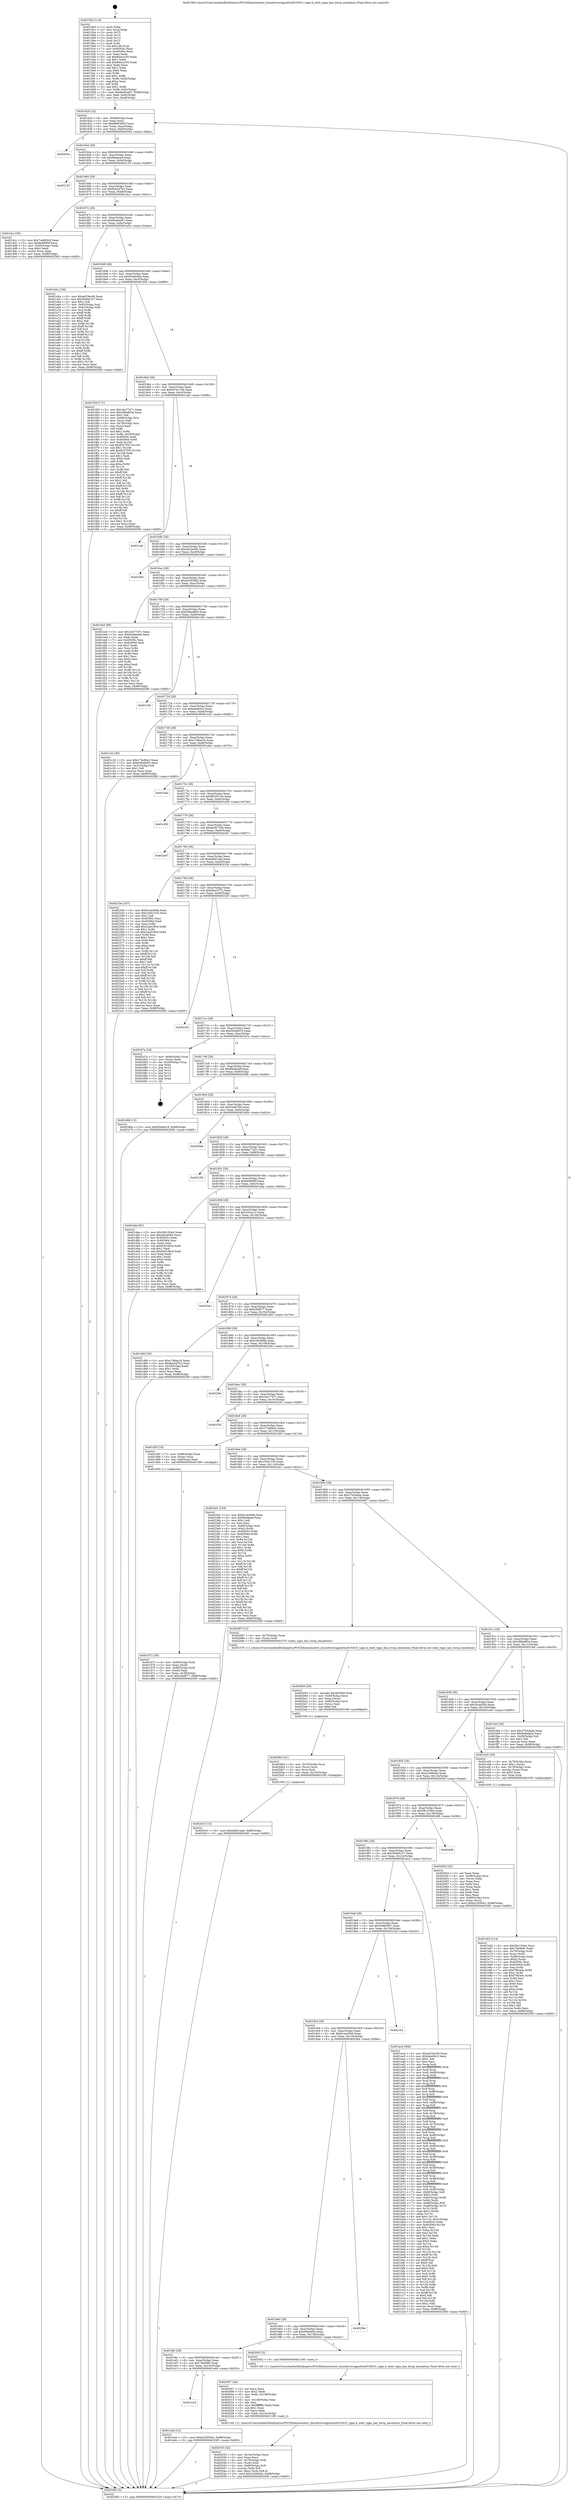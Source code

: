 digraph "0x4015b0" {
  label = "0x4015b0 (/mnt/c/Users/mathe/Desktop/tcc/POCII/binaries/extr_linuxdriversgpudrmi915i915_vgpu.h_intel_vgpu_has_hwsp_emulation_Final-ollvm.out::main(0))"
  labelloc = "t"
  node[shape=record]

  Entry [label="",width=0.3,height=0.3,shape=circle,fillcolor=black,style=filled]
  "0x401624" [label="{
     0x401624 [32]\l
     | [instrs]\l
     &nbsp;&nbsp;0x401624 \<+6\>: mov -0x98(%rbp),%eax\l
     &nbsp;&nbsp;0x40162a \<+2\>: mov %eax,%ecx\l
     &nbsp;&nbsp;0x40162c \<+6\>: sub $0x88604945,%ecx\l
     &nbsp;&nbsp;0x401632 \<+6\>: mov %eax,-0xac(%rbp)\l
     &nbsp;&nbsp;0x401638 \<+6\>: mov %ecx,-0xb0(%rbp)\l
     &nbsp;&nbsp;0x40163e \<+6\>: je 000000000040255a \<main+0xfaa\>\l
  }"]
  "0x40255a" [label="{
     0x40255a\l
  }", style=dashed]
  "0x401644" [label="{
     0x401644 [28]\l
     | [instrs]\l
     &nbsp;&nbsp;0x401644 \<+5\>: jmp 0000000000401649 \<main+0x99\>\l
     &nbsp;&nbsp;0x401649 \<+6\>: mov -0xac(%rbp),%eax\l
     &nbsp;&nbsp;0x40164f \<+5\>: sub $0x8a6eeaef,%eax\l
     &nbsp;&nbsp;0x401654 \<+6\>: mov %eax,-0xb4(%rbp)\l
     &nbsp;&nbsp;0x40165a \<+6\>: je 0000000000402135 \<main+0xb85\>\l
  }"]
  Exit [label="",width=0.3,height=0.3,shape=circle,fillcolor=black,style=filled,peripheries=2]
  "0x402135" [label="{
     0x402135\l
  }", style=dashed]
  "0x401660" [label="{
     0x401660 [28]\l
     | [instrs]\l
     &nbsp;&nbsp;0x401660 \<+5\>: jmp 0000000000401665 \<main+0xb5\>\l
     &nbsp;&nbsp;0x401665 \<+6\>: mov -0xac(%rbp),%eax\l
     &nbsp;&nbsp;0x40166b \<+5\>: sub $0x8cb2d7b2,%eax\l
     &nbsp;&nbsp;0x401670 \<+6\>: mov %eax,-0xb8(%rbp)\l
     &nbsp;&nbsp;0x401676 \<+6\>: je 0000000000401dcc \<main+0x81c\>\l
  }"]
  "0x4020c5" [label="{
     0x4020c5 [15]\l
     | [instrs]\l
     &nbsp;&nbsp;0x4020c5 \<+10\>: movl $0xe8d01aed,-0x98(%rbp)\l
     &nbsp;&nbsp;0x4020cf \<+5\>: jmp 0000000000402585 \<main+0xfd5\>\l
  }"]
  "0x401dcc" [label="{
     0x401dcc [30]\l
     | [instrs]\l
     &nbsp;&nbsp;0x401dcc \<+5\>: mov $0x7ce683c9,%eax\l
     &nbsp;&nbsp;0x401dd1 \<+5\>: mov $0xfe4f995f,%ecx\l
     &nbsp;&nbsp;0x401dd6 \<+3\>: mov -0x30(%rbp),%edx\l
     &nbsp;&nbsp;0x401dd9 \<+3\>: cmp $0x0,%edx\l
     &nbsp;&nbsp;0x401ddc \<+3\>: cmove %ecx,%eax\l
     &nbsp;&nbsp;0x401ddf \<+6\>: mov %eax,-0x98(%rbp)\l
     &nbsp;&nbsp;0x401de5 \<+5\>: jmp 0000000000402585 \<main+0xfd5\>\l
  }"]
  "0x40167c" [label="{
     0x40167c [28]\l
     | [instrs]\l
     &nbsp;&nbsp;0x40167c \<+5\>: jmp 0000000000401681 \<main+0xd1\>\l
     &nbsp;&nbsp;0x401681 \<+6\>: mov -0xac(%rbp),%eax\l
     &nbsp;&nbsp;0x401687 \<+5\>: sub $0x8ee0ea97,%eax\l
     &nbsp;&nbsp;0x40168c \<+6\>: mov %eax,-0xbc(%rbp)\l
     &nbsp;&nbsp;0x401692 \<+6\>: je 0000000000401a5a \<main+0x4aa\>\l
  }"]
  "0x4020b0" [label="{
     0x4020b0 [21]\l
     | [instrs]\l
     &nbsp;&nbsp;0x4020b0 \<+4\>: mov -0x70(%rbp),%rcx\l
     &nbsp;&nbsp;0x4020b4 \<+3\>: mov (%rcx),%rcx\l
     &nbsp;&nbsp;0x4020b7 \<+3\>: mov %rcx,%rdi\l
     &nbsp;&nbsp;0x4020ba \<+6\>: mov %eax,-0x150(%rbp)\l
     &nbsp;&nbsp;0x4020c0 \<+5\>: call 0000000000401030 \<free@plt\>\l
     | [calls]\l
     &nbsp;&nbsp;0x401030 \{1\} (unknown)\l
  }"]
  "0x401a5a" [label="{
     0x401a5a [106]\l
     | [instrs]\l
     &nbsp;&nbsp;0x401a5a \<+5\>: mov $0xa623ec00,%eax\l
     &nbsp;&nbsp;0x401a5f \<+5\>: mov $0x3b0d4107,%ecx\l
     &nbsp;&nbsp;0x401a64 \<+2\>: mov $0x1,%dl\l
     &nbsp;&nbsp;0x401a66 \<+7\>: mov -0x92(%rbp),%sil\l
     &nbsp;&nbsp;0x401a6d \<+7\>: mov -0x91(%rbp),%dil\l
     &nbsp;&nbsp;0x401a74 \<+3\>: mov %sil,%r8b\l
     &nbsp;&nbsp;0x401a77 \<+4\>: xor $0xff,%r8b\l
     &nbsp;&nbsp;0x401a7b \<+3\>: mov %dil,%r9b\l
     &nbsp;&nbsp;0x401a7e \<+4\>: xor $0xff,%r9b\l
     &nbsp;&nbsp;0x401a82 \<+3\>: xor $0x1,%dl\l
     &nbsp;&nbsp;0x401a85 \<+3\>: mov %r8b,%r10b\l
     &nbsp;&nbsp;0x401a88 \<+4\>: and $0xff,%r10b\l
     &nbsp;&nbsp;0x401a8c \<+3\>: and %dl,%sil\l
     &nbsp;&nbsp;0x401a8f \<+3\>: mov %r9b,%r11b\l
     &nbsp;&nbsp;0x401a92 \<+4\>: and $0xff,%r11b\l
     &nbsp;&nbsp;0x401a96 \<+3\>: and %dl,%dil\l
     &nbsp;&nbsp;0x401a99 \<+3\>: or %sil,%r10b\l
     &nbsp;&nbsp;0x401a9c \<+3\>: or %dil,%r11b\l
     &nbsp;&nbsp;0x401a9f \<+3\>: xor %r11b,%r10b\l
     &nbsp;&nbsp;0x401aa2 \<+3\>: or %r9b,%r8b\l
     &nbsp;&nbsp;0x401aa5 \<+4\>: xor $0xff,%r8b\l
     &nbsp;&nbsp;0x401aa9 \<+3\>: or $0x1,%dl\l
     &nbsp;&nbsp;0x401aac \<+3\>: and %dl,%r8b\l
     &nbsp;&nbsp;0x401aaf \<+3\>: or %r8b,%r10b\l
     &nbsp;&nbsp;0x401ab2 \<+4\>: test $0x1,%r10b\l
     &nbsp;&nbsp;0x401ab6 \<+3\>: cmovne %ecx,%eax\l
     &nbsp;&nbsp;0x401ab9 \<+6\>: mov %eax,-0x98(%rbp)\l
     &nbsp;&nbsp;0x401abf \<+5\>: jmp 0000000000402585 \<main+0xfd5\>\l
  }"]
  "0x401698" [label="{
     0x401698 [28]\l
     | [instrs]\l
     &nbsp;&nbsp;0x401698 \<+5\>: jmp 000000000040169d \<main+0xed\>\l
     &nbsp;&nbsp;0x40169d \<+6\>: mov -0xac(%rbp),%eax\l
     &nbsp;&nbsp;0x4016a3 \<+5\>: sub $0x95a9e0da,%eax\l
     &nbsp;&nbsp;0x4016a8 \<+6\>: mov %eax,-0xc0(%rbp)\l
     &nbsp;&nbsp;0x4016ae \<+6\>: je 0000000000401f39 \<main+0x989\>\l
  }"]
  "0x402585" [label="{
     0x402585 [5]\l
     | [instrs]\l
     &nbsp;&nbsp;0x402585 \<+5\>: jmp 0000000000401624 \<main+0x74\>\l
  }"]
  "0x4015b0" [label="{
     0x4015b0 [116]\l
     | [instrs]\l
     &nbsp;&nbsp;0x4015b0 \<+1\>: push %rbp\l
     &nbsp;&nbsp;0x4015b1 \<+3\>: mov %rsp,%rbp\l
     &nbsp;&nbsp;0x4015b4 \<+2\>: push %r15\l
     &nbsp;&nbsp;0x4015b6 \<+2\>: push %r14\l
     &nbsp;&nbsp;0x4015b8 \<+2\>: push %r13\l
     &nbsp;&nbsp;0x4015ba \<+2\>: push %r12\l
     &nbsp;&nbsp;0x4015bc \<+1\>: push %rbx\l
     &nbsp;&nbsp;0x4015bd \<+7\>: sub $0x148,%rsp\l
     &nbsp;&nbsp;0x4015c4 \<+7\>: mov 0x40505c,%eax\l
     &nbsp;&nbsp;0x4015cb \<+7\>: mov 0x405064,%ecx\l
     &nbsp;&nbsp;0x4015d2 \<+2\>: mov %eax,%edx\l
     &nbsp;&nbsp;0x4015d4 \<+6\>: sub $0x844ccc93,%edx\l
     &nbsp;&nbsp;0x4015da \<+3\>: sub $0x1,%edx\l
     &nbsp;&nbsp;0x4015dd \<+6\>: add $0x844ccc93,%edx\l
     &nbsp;&nbsp;0x4015e3 \<+3\>: imul %edx,%eax\l
     &nbsp;&nbsp;0x4015e6 \<+3\>: and $0x1,%eax\l
     &nbsp;&nbsp;0x4015e9 \<+3\>: cmp $0x0,%eax\l
     &nbsp;&nbsp;0x4015ec \<+4\>: sete %r8b\l
     &nbsp;&nbsp;0x4015f0 \<+4\>: and $0x1,%r8b\l
     &nbsp;&nbsp;0x4015f4 \<+7\>: mov %r8b,-0x92(%rbp)\l
     &nbsp;&nbsp;0x4015fb \<+3\>: cmp $0xa,%ecx\l
     &nbsp;&nbsp;0x4015fe \<+4\>: setl %r8b\l
     &nbsp;&nbsp;0x401602 \<+4\>: and $0x1,%r8b\l
     &nbsp;&nbsp;0x401606 \<+7\>: mov %r8b,-0x91(%rbp)\l
     &nbsp;&nbsp;0x40160d \<+10\>: movl $0x8ee0ea97,-0x98(%rbp)\l
     &nbsp;&nbsp;0x401617 \<+6\>: mov %edi,-0x9c(%rbp)\l
     &nbsp;&nbsp;0x40161d \<+7\>: mov %rsi,-0xa8(%rbp)\l
  }"]
  "0x402093" [label="{
     0x402093 [29]\l
     | [instrs]\l
     &nbsp;&nbsp;0x402093 \<+10\>: movabs $0x4030d6,%rdi\l
     &nbsp;&nbsp;0x40209d \<+4\>: mov -0x60(%rbp),%rcx\l
     &nbsp;&nbsp;0x4020a1 \<+2\>: mov %eax,(%rcx)\l
     &nbsp;&nbsp;0x4020a3 \<+4\>: mov -0x60(%rbp),%rcx\l
     &nbsp;&nbsp;0x4020a7 \<+2\>: mov (%rcx),%esi\l
     &nbsp;&nbsp;0x4020a9 \<+2\>: mov $0x0,%al\l
     &nbsp;&nbsp;0x4020ab \<+5\>: call 0000000000401040 \<printf@plt\>\l
     | [calls]\l
     &nbsp;&nbsp;0x401040 \{1\} (unknown)\l
  }"]
  "0x401f39" [label="{
     0x401f39 [171]\l
     | [instrs]\l
     &nbsp;&nbsp;0x401f39 \<+5\>: mov $0x16e77471,%eax\l
     &nbsp;&nbsp;0x401f3e \<+5\>: mov $0x288a883a,%ecx\l
     &nbsp;&nbsp;0x401f43 \<+2\>: mov $0x1,%dl\l
     &nbsp;&nbsp;0x401f45 \<+4\>: mov -0x68(%rbp),%rsi\l
     &nbsp;&nbsp;0x401f49 \<+2\>: mov (%rsi),%edi\l
     &nbsp;&nbsp;0x401f4b \<+4\>: mov -0x78(%rbp),%rsi\l
     &nbsp;&nbsp;0x401f4f \<+2\>: cmp (%rsi),%edi\l
     &nbsp;&nbsp;0x401f51 \<+4\>: setl %r8b\l
     &nbsp;&nbsp;0x401f55 \<+4\>: and $0x1,%r8b\l
     &nbsp;&nbsp;0x401f59 \<+4\>: mov %r8b,-0x29(%rbp)\l
     &nbsp;&nbsp;0x401f5d \<+7\>: mov 0x40505c,%edi\l
     &nbsp;&nbsp;0x401f64 \<+8\>: mov 0x405064,%r9d\l
     &nbsp;&nbsp;0x401f6c \<+3\>: mov %edi,%r10d\l
     &nbsp;&nbsp;0x401f6f \<+7\>: sub $0x9327f35,%r10d\l
     &nbsp;&nbsp;0x401f76 \<+4\>: sub $0x1,%r10d\l
     &nbsp;&nbsp;0x401f7a \<+7\>: add $0x9327f35,%r10d\l
     &nbsp;&nbsp;0x401f81 \<+4\>: imul %r10d,%edi\l
     &nbsp;&nbsp;0x401f85 \<+3\>: and $0x1,%edi\l
     &nbsp;&nbsp;0x401f88 \<+3\>: cmp $0x0,%edi\l
     &nbsp;&nbsp;0x401f8b \<+4\>: sete %r8b\l
     &nbsp;&nbsp;0x401f8f \<+4\>: cmp $0xa,%r9d\l
     &nbsp;&nbsp;0x401f93 \<+4\>: setl %r11b\l
     &nbsp;&nbsp;0x401f97 \<+3\>: mov %r8b,%bl\l
     &nbsp;&nbsp;0x401f9a \<+3\>: xor $0xff,%bl\l
     &nbsp;&nbsp;0x401f9d \<+3\>: mov %r11b,%r14b\l
     &nbsp;&nbsp;0x401fa0 \<+4\>: xor $0xff,%r14b\l
     &nbsp;&nbsp;0x401fa4 \<+3\>: xor $0x1,%dl\l
     &nbsp;&nbsp;0x401fa7 \<+3\>: mov %bl,%r15b\l
     &nbsp;&nbsp;0x401faa \<+4\>: and $0xff,%r15b\l
     &nbsp;&nbsp;0x401fae \<+3\>: and %dl,%r8b\l
     &nbsp;&nbsp;0x401fb1 \<+3\>: mov %r14b,%r12b\l
     &nbsp;&nbsp;0x401fb4 \<+4\>: and $0xff,%r12b\l
     &nbsp;&nbsp;0x401fb8 \<+3\>: and %dl,%r11b\l
     &nbsp;&nbsp;0x401fbb \<+3\>: or %r8b,%r15b\l
     &nbsp;&nbsp;0x401fbe \<+3\>: or %r11b,%r12b\l
     &nbsp;&nbsp;0x401fc1 \<+3\>: xor %r12b,%r15b\l
     &nbsp;&nbsp;0x401fc4 \<+3\>: or %r14b,%bl\l
     &nbsp;&nbsp;0x401fc7 \<+3\>: xor $0xff,%bl\l
     &nbsp;&nbsp;0x401fca \<+3\>: or $0x1,%dl\l
     &nbsp;&nbsp;0x401fcd \<+2\>: and %dl,%bl\l
     &nbsp;&nbsp;0x401fcf \<+3\>: or %bl,%r15b\l
     &nbsp;&nbsp;0x401fd2 \<+4\>: test $0x1,%r15b\l
     &nbsp;&nbsp;0x401fd6 \<+3\>: cmovne %ecx,%eax\l
     &nbsp;&nbsp;0x401fd9 \<+6\>: mov %eax,-0x98(%rbp)\l
     &nbsp;&nbsp;0x401fdf \<+5\>: jmp 0000000000402585 \<main+0xfd5\>\l
  }"]
  "0x4016b4" [label="{
     0x4016b4 [28]\l
     | [instrs]\l
     &nbsp;&nbsp;0x4016b4 \<+5\>: jmp 00000000004016b9 \<main+0x109\>\l
     &nbsp;&nbsp;0x4016b9 \<+6\>: mov -0xac(%rbp),%eax\l
     &nbsp;&nbsp;0x4016bf \<+5\>: sub $0x9d7b110b,%eax\l
     &nbsp;&nbsp;0x4016c4 \<+6\>: mov %eax,-0xc4(%rbp)\l
     &nbsp;&nbsp;0x4016ca \<+6\>: je 0000000000401cab \<main+0x6fb\>\l
  }"]
  "0x402033" [label="{
     0x402033 [42]\l
     | [instrs]\l
     &nbsp;&nbsp;0x402033 \<+6\>: mov -0x14c(%rbp),%ecx\l
     &nbsp;&nbsp;0x402039 \<+3\>: imul %eax,%ecx\l
     &nbsp;&nbsp;0x40203c \<+4\>: mov -0x70(%rbp),%rdi\l
     &nbsp;&nbsp;0x402040 \<+3\>: mov (%rdi),%rdi\l
     &nbsp;&nbsp;0x402043 \<+4\>: mov -0x68(%rbp),%r8\l
     &nbsp;&nbsp;0x402047 \<+3\>: movslq (%r8),%r8\l
     &nbsp;&nbsp;0x40204a \<+4\>: mov %ecx,(%rdi,%r8,4)\l
     &nbsp;&nbsp;0x40204e \<+10\>: movl $0x2c400a0a,-0x98(%rbp)\l
     &nbsp;&nbsp;0x402058 \<+5\>: jmp 0000000000402585 \<main+0xfd5\>\l
  }"]
  "0x401cab" [label="{
     0x401cab\l
  }", style=dashed]
  "0x4016d0" [label="{
     0x4016d0 [28]\l
     | [instrs]\l
     &nbsp;&nbsp;0x4016d0 \<+5\>: jmp 00000000004016d5 \<main+0x125\>\l
     &nbsp;&nbsp;0x4016d5 \<+6\>: mov -0xac(%rbp),%eax\l
     &nbsp;&nbsp;0x4016db \<+5\>: sub $0xa623ec00,%eax\l
     &nbsp;&nbsp;0x4016e0 \<+6\>: mov %eax,-0xc8(%rbp)\l
     &nbsp;&nbsp;0x4016e6 \<+6\>: je 0000000000402492 \<main+0xee2\>\l
  }"]
  "0x402007" [label="{
     0x402007 [44]\l
     | [instrs]\l
     &nbsp;&nbsp;0x402007 \<+2\>: xor %ecx,%ecx\l
     &nbsp;&nbsp;0x402009 \<+5\>: mov $0x2,%edx\l
     &nbsp;&nbsp;0x40200e \<+6\>: mov %edx,-0x148(%rbp)\l
     &nbsp;&nbsp;0x402014 \<+1\>: cltd\l
     &nbsp;&nbsp;0x402015 \<+6\>: mov -0x148(%rbp),%esi\l
     &nbsp;&nbsp;0x40201b \<+2\>: idiv %esi\l
     &nbsp;&nbsp;0x40201d \<+6\>: imul $0xfffffffe,%edx,%edx\l
     &nbsp;&nbsp;0x402023 \<+3\>: sub $0x1,%ecx\l
     &nbsp;&nbsp;0x402026 \<+2\>: sub %ecx,%edx\l
     &nbsp;&nbsp;0x402028 \<+6\>: mov %edx,-0x14c(%rbp)\l
     &nbsp;&nbsp;0x40202e \<+5\>: call 0000000000401160 \<next_i\>\l
     | [calls]\l
     &nbsp;&nbsp;0x401160 \{1\} (/mnt/c/Users/mathe/Desktop/tcc/POCII/binaries/extr_linuxdriversgpudrmi915i915_vgpu.h_intel_vgpu_has_hwsp_emulation_Final-ollvm.out::next_i)\l
  }"]
  "0x402492" [label="{
     0x402492\l
  }", style=dashed]
  "0x4016ec" [label="{
     0x4016ec [28]\l
     | [instrs]\l
     &nbsp;&nbsp;0x4016ec \<+5\>: jmp 00000000004016f1 \<main+0x141\>\l
     &nbsp;&nbsp;0x4016f1 \<+6\>: mov -0xac(%rbp),%eax\l
     &nbsp;&nbsp;0x4016f7 \<+5\>: sub $0xb2293942,%eax\l
     &nbsp;&nbsp;0x4016fc \<+6\>: mov %eax,-0xcc(%rbp)\l
     &nbsp;&nbsp;0x401702 \<+6\>: je 0000000000401ee3 \<main+0x933\>\l
  }"]
  "0x401a18" [label="{
     0x401a18\l
  }", style=dashed]
  "0x401ee3" [label="{
     0x401ee3 [86]\l
     | [instrs]\l
     &nbsp;&nbsp;0x401ee3 \<+5\>: mov $0x16e77471,%eax\l
     &nbsp;&nbsp;0x401ee8 \<+5\>: mov $0x95a9e0da,%ecx\l
     &nbsp;&nbsp;0x401eed \<+2\>: xor %edx,%edx\l
     &nbsp;&nbsp;0x401eef \<+7\>: mov 0x40505c,%esi\l
     &nbsp;&nbsp;0x401ef6 \<+7\>: mov 0x405064,%edi\l
     &nbsp;&nbsp;0x401efd \<+3\>: sub $0x1,%edx\l
     &nbsp;&nbsp;0x401f00 \<+3\>: mov %esi,%r8d\l
     &nbsp;&nbsp;0x401f03 \<+3\>: add %edx,%r8d\l
     &nbsp;&nbsp;0x401f06 \<+4\>: imul %r8d,%esi\l
     &nbsp;&nbsp;0x401f0a \<+3\>: and $0x1,%esi\l
     &nbsp;&nbsp;0x401f0d \<+3\>: cmp $0x0,%esi\l
     &nbsp;&nbsp;0x401f10 \<+4\>: sete %r9b\l
     &nbsp;&nbsp;0x401f14 \<+3\>: cmp $0xa,%edi\l
     &nbsp;&nbsp;0x401f17 \<+4\>: setl %r10b\l
     &nbsp;&nbsp;0x401f1b \<+3\>: mov %r9b,%r11b\l
     &nbsp;&nbsp;0x401f1e \<+3\>: and %r10b,%r11b\l
     &nbsp;&nbsp;0x401f21 \<+3\>: xor %r10b,%r9b\l
     &nbsp;&nbsp;0x401f24 \<+3\>: or %r9b,%r11b\l
     &nbsp;&nbsp;0x401f27 \<+4\>: test $0x1,%r11b\l
     &nbsp;&nbsp;0x401f2b \<+3\>: cmovne %ecx,%eax\l
     &nbsp;&nbsp;0x401f2e \<+6\>: mov %eax,-0x98(%rbp)\l
     &nbsp;&nbsp;0x401f34 \<+5\>: jmp 0000000000402585 \<main+0xfd5\>\l
  }"]
  "0x401708" [label="{
     0x401708 [28]\l
     | [instrs]\l
     &nbsp;&nbsp;0x401708 \<+5\>: jmp 000000000040170d \<main+0x15d\>\l
     &nbsp;&nbsp;0x40170d \<+6\>: mov -0xac(%rbp),%eax\l
     &nbsp;&nbsp;0x401713 \<+5\>: sub $0xb56edb93,%eax\l
     &nbsp;&nbsp;0x401718 \<+6\>: mov %eax,-0xd0(%rbp)\l
     &nbsp;&nbsp;0x40171e \<+6\>: je 0000000000401c50 \<main+0x6a0\>\l
  }"]
  "0x401ed4" [label="{
     0x401ed4 [15]\l
     | [instrs]\l
     &nbsp;&nbsp;0x401ed4 \<+10\>: movl $0xb2293942,-0x98(%rbp)\l
     &nbsp;&nbsp;0x401ede \<+5\>: jmp 0000000000402585 \<main+0xfd5\>\l
  }"]
  "0x401c50" [label="{
     0x401c50\l
  }", style=dashed]
  "0x401724" [label="{
     0x401724 [28]\l
     | [instrs]\l
     &nbsp;&nbsp;0x401724 \<+5\>: jmp 0000000000401729 \<main+0x179\>\l
     &nbsp;&nbsp;0x401729 \<+6\>: mov -0xac(%rbp),%eax\l
     &nbsp;&nbsp;0x40172f \<+5\>: sub $0xbdefc6c3,%eax\l
     &nbsp;&nbsp;0x401734 \<+6\>: mov %eax,-0xd4(%rbp)\l
     &nbsp;&nbsp;0x40173a \<+6\>: je 0000000000401c32 \<main+0x682\>\l
  }"]
  "0x4019fc" [label="{
     0x4019fc [28]\l
     | [instrs]\l
     &nbsp;&nbsp;0x4019fc \<+5\>: jmp 0000000000401a01 \<main+0x451\>\l
     &nbsp;&nbsp;0x401a01 \<+6\>: mov -0xac(%rbp),%eax\l
     &nbsp;&nbsp;0x401a07 \<+5\>: sub $0x74fc68fc,%eax\l
     &nbsp;&nbsp;0x401a0c \<+6\>: mov %eax,-0x13c(%rbp)\l
     &nbsp;&nbsp;0x401a12 \<+6\>: je 0000000000401ed4 \<main+0x924\>\l
  }"]
  "0x401c32" [label="{
     0x401c32 [30]\l
     | [instrs]\l
     &nbsp;&nbsp;0x401c32 \<+5\>: mov $0x175e80e2,%eax\l
     &nbsp;&nbsp;0x401c37 \<+5\>: mov $0xb56edb93,%ecx\l
     &nbsp;&nbsp;0x401c3c \<+3\>: mov -0x31(%rbp),%dl\l
     &nbsp;&nbsp;0x401c3f \<+3\>: test $0x1,%dl\l
     &nbsp;&nbsp;0x401c42 \<+3\>: cmovne %ecx,%eax\l
     &nbsp;&nbsp;0x401c45 \<+6\>: mov %eax,-0x98(%rbp)\l
     &nbsp;&nbsp;0x401c4b \<+5\>: jmp 0000000000402585 \<main+0xfd5\>\l
  }"]
  "0x401740" [label="{
     0x401740 [28]\l
     | [instrs]\l
     &nbsp;&nbsp;0x401740 \<+5\>: jmp 0000000000401745 \<main+0x195\>\l
     &nbsp;&nbsp;0x401745 \<+6\>: mov -0xac(%rbp),%eax\l
     &nbsp;&nbsp;0x40174b \<+5\>: sub $0xc7d6aa1b,%eax\l
     &nbsp;&nbsp;0x401750 \<+6\>: mov %eax,-0xd8(%rbp)\l
     &nbsp;&nbsp;0x401756 \<+6\>: je 0000000000401dae \<main+0x7fe\>\l
  }"]
  "0x402002" [label="{
     0x402002 [5]\l
     | [instrs]\l
     &nbsp;&nbsp;0x402002 \<+5\>: call 0000000000401160 \<next_i\>\l
     | [calls]\l
     &nbsp;&nbsp;0x401160 \{1\} (/mnt/c/Users/mathe/Desktop/tcc/POCII/binaries/extr_linuxdriversgpudrmi915i915_vgpu.h_intel_vgpu_has_hwsp_emulation_Final-ollvm.out::next_i)\l
  }"]
  "0x401dae" [label="{
     0x401dae\l
  }", style=dashed]
  "0x40175c" [label="{
     0x40175c [28]\l
     | [instrs]\l
     &nbsp;&nbsp;0x40175c \<+5\>: jmp 0000000000401761 \<main+0x1b1\>\l
     &nbsp;&nbsp;0x401761 \<+6\>: mov -0xac(%rbp),%eax\l
     &nbsp;&nbsp;0x401767 \<+5\>: sub $0xd82551e0,%eax\l
     &nbsp;&nbsp;0x40176c \<+6\>: mov %eax,-0xdc(%rbp)\l
     &nbsp;&nbsp;0x401772 \<+6\>: je 0000000000401d50 \<main+0x7a0\>\l
  }"]
  "0x4019e0" [label="{
     0x4019e0 [28]\l
     | [instrs]\l
     &nbsp;&nbsp;0x4019e0 \<+5\>: jmp 00000000004019e5 \<main+0x435\>\l
     &nbsp;&nbsp;0x4019e5 \<+6\>: mov -0xac(%rbp),%eax\l
     &nbsp;&nbsp;0x4019eb \<+5\>: sub $0x6d9afa5a,%eax\l
     &nbsp;&nbsp;0x4019f0 \<+6\>: mov %eax,-0x138(%rbp)\l
     &nbsp;&nbsp;0x4019f6 \<+6\>: je 0000000000402002 \<main+0xa52\>\l
  }"]
  "0x401d50" [label="{
     0x401d50\l
  }", style=dashed]
  "0x401778" [label="{
     0x401778 [28]\l
     | [instrs]\l
     &nbsp;&nbsp;0x401778 \<+5\>: jmp 000000000040177d \<main+0x1cd\>\l
     &nbsp;&nbsp;0x40177d \<+6\>: mov -0xac(%rbp),%eax\l
     &nbsp;&nbsp;0x401783 \<+5\>: sub $0xde957229,%eax\l
     &nbsp;&nbsp;0x401788 \<+6\>: mov %eax,-0xe0(%rbp)\l
     &nbsp;&nbsp;0x40178e \<+6\>: je 00000000004024d7 \<main+0xf27\>\l
  }"]
  "0x40256e" [label="{
     0x40256e\l
  }", style=dashed]
  "0x4024d7" [label="{
     0x4024d7\l
  }", style=dashed]
  "0x401794" [label="{
     0x401794 [28]\l
     | [instrs]\l
     &nbsp;&nbsp;0x401794 \<+5\>: jmp 0000000000401799 \<main+0x1e9\>\l
     &nbsp;&nbsp;0x401799 \<+6\>: mov -0xac(%rbp),%eax\l
     &nbsp;&nbsp;0x40179f \<+5\>: sub $0xe8d01aed,%eax\l
     &nbsp;&nbsp;0x4017a4 \<+6\>: mov %eax,-0xe4(%rbp)\l
     &nbsp;&nbsp;0x4017aa \<+6\>: je 000000000040233e \<main+0xd8e\>\l
  }"]
  "0x4019c4" [label="{
     0x4019c4 [28]\l
     | [instrs]\l
     &nbsp;&nbsp;0x4019c4 \<+5\>: jmp 00000000004019c9 \<main+0x419\>\l
     &nbsp;&nbsp;0x4019c9 \<+6\>: mov -0xac(%rbp),%eax\l
     &nbsp;&nbsp;0x4019cf \<+5\>: sub $0x61ae456d,%eax\l
     &nbsp;&nbsp;0x4019d4 \<+6\>: mov %eax,-0x134(%rbp)\l
     &nbsp;&nbsp;0x4019da \<+6\>: je 000000000040256e \<main+0xfbe\>\l
  }"]
  "0x40233e" [label="{
     0x40233e [147]\l
     | [instrs]\l
     &nbsp;&nbsp;0x40233e \<+5\>: mov $0x61ae456d,%eax\l
     &nbsp;&nbsp;0x402343 \<+5\>: mov $0x193e1335,%ecx\l
     &nbsp;&nbsp;0x402348 \<+2\>: mov $0x1,%dl\l
     &nbsp;&nbsp;0x40234a \<+7\>: mov 0x40505c,%esi\l
     &nbsp;&nbsp;0x402351 \<+7\>: mov 0x405064,%edi\l
     &nbsp;&nbsp;0x402358 \<+3\>: mov %esi,%r8d\l
     &nbsp;&nbsp;0x40235b \<+7\>: add $0x22ad1804,%r8d\l
     &nbsp;&nbsp;0x402362 \<+4\>: sub $0x1,%r8d\l
     &nbsp;&nbsp;0x402366 \<+7\>: sub $0x22ad1804,%r8d\l
     &nbsp;&nbsp;0x40236d \<+4\>: imul %r8d,%esi\l
     &nbsp;&nbsp;0x402371 \<+3\>: and $0x1,%esi\l
     &nbsp;&nbsp;0x402374 \<+3\>: cmp $0x0,%esi\l
     &nbsp;&nbsp;0x402377 \<+4\>: sete %r9b\l
     &nbsp;&nbsp;0x40237b \<+3\>: cmp $0xa,%edi\l
     &nbsp;&nbsp;0x40237e \<+4\>: setl %r10b\l
     &nbsp;&nbsp;0x402382 \<+3\>: mov %r9b,%r11b\l
     &nbsp;&nbsp;0x402385 \<+4\>: xor $0xff,%r11b\l
     &nbsp;&nbsp;0x402389 \<+3\>: mov %r10b,%bl\l
     &nbsp;&nbsp;0x40238c \<+3\>: xor $0xff,%bl\l
     &nbsp;&nbsp;0x40238f \<+3\>: xor $0x1,%dl\l
     &nbsp;&nbsp;0x402392 \<+3\>: mov %r11b,%r14b\l
     &nbsp;&nbsp;0x402395 \<+4\>: and $0xff,%r14b\l
     &nbsp;&nbsp;0x402399 \<+3\>: and %dl,%r9b\l
     &nbsp;&nbsp;0x40239c \<+3\>: mov %bl,%r15b\l
     &nbsp;&nbsp;0x40239f \<+4\>: and $0xff,%r15b\l
     &nbsp;&nbsp;0x4023a3 \<+3\>: and %dl,%r10b\l
     &nbsp;&nbsp;0x4023a6 \<+3\>: or %r9b,%r14b\l
     &nbsp;&nbsp;0x4023a9 \<+3\>: or %r10b,%r15b\l
     &nbsp;&nbsp;0x4023ac \<+3\>: xor %r15b,%r14b\l
     &nbsp;&nbsp;0x4023af \<+3\>: or %bl,%r11b\l
     &nbsp;&nbsp;0x4023b2 \<+4\>: xor $0xff,%r11b\l
     &nbsp;&nbsp;0x4023b6 \<+3\>: or $0x1,%dl\l
     &nbsp;&nbsp;0x4023b9 \<+3\>: and %dl,%r11b\l
     &nbsp;&nbsp;0x4023bc \<+3\>: or %r11b,%r14b\l
     &nbsp;&nbsp;0x4023bf \<+4\>: test $0x1,%r14b\l
     &nbsp;&nbsp;0x4023c3 \<+3\>: cmovne %ecx,%eax\l
     &nbsp;&nbsp;0x4023c6 \<+6\>: mov %eax,-0x98(%rbp)\l
     &nbsp;&nbsp;0x4023cc \<+5\>: jmp 0000000000402585 \<main+0xfd5\>\l
  }"]
  "0x4017b0" [label="{
     0x4017b0 [28]\l
     | [instrs]\l
     &nbsp;&nbsp;0x4017b0 \<+5\>: jmp 00000000004017b5 \<main+0x205\>\l
     &nbsp;&nbsp;0x4017b5 \<+6\>: mov -0xac(%rbp),%eax\l
     &nbsp;&nbsp;0x4017bb \<+5\>: sub $0xebec2572,%eax\l
     &nbsp;&nbsp;0x4017c0 \<+6\>: mov %eax,-0xe8(%rbp)\l
     &nbsp;&nbsp;0x4017c6 \<+6\>: je 000000000040232f \<main+0xd7f\>\l
  }"]
  "0x4021b2" [label="{
     0x4021b2\l
  }", style=dashed]
  "0x40232f" [label="{
     0x40232f\l
  }", style=dashed]
  "0x4017cc" [label="{
     0x4017cc [28]\l
     | [instrs]\l
     &nbsp;&nbsp;0x4017cc \<+5\>: jmp 00000000004017d1 \<main+0x221\>\l
     &nbsp;&nbsp;0x4017d1 \<+6\>: mov -0xac(%rbp),%eax\l
     &nbsp;&nbsp;0x4017d7 \<+5\>: sub $0xf30ed619,%eax\l
     &nbsp;&nbsp;0x4017dc \<+6\>: mov %eax,-0xec(%rbp)\l
     &nbsp;&nbsp;0x4017e2 \<+6\>: je 000000000040247a \<main+0xeca\>\l
  }"]
  "0x401e62" [label="{
     0x401e62 [114]\l
     | [instrs]\l
     &nbsp;&nbsp;0x401e62 \<+5\>: mov $0x38c103e4,%ecx\l
     &nbsp;&nbsp;0x401e67 \<+5\>: mov $0x74fc68fc,%edx\l
     &nbsp;&nbsp;0x401e6c \<+4\>: mov -0x70(%rbp),%rdi\l
     &nbsp;&nbsp;0x401e70 \<+3\>: mov %rax,(%rdi)\l
     &nbsp;&nbsp;0x401e73 \<+4\>: mov -0x68(%rbp),%rax\l
     &nbsp;&nbsp;0x401e77 \<+6\>: movl $0x0,(%rax)\l
     &nbsp;&nbsp;0x401e7d \<+7\>: mov 0x40505c,%esi\l
     &nbsp;&nbsp;0x401e84 \<+8\>: mov 0x405064,%r8d\l
     &nbsp;&nbsp;0x401e8c \<+3\>: mov %esi,%r9d\l
     &nbsp;&nbsp;0x401e8f \<+7\>: add $0xf7f6ce0c,%r9d\l
     &nbsp;&nbsp;0x401e96 \<+4\>: sub $0x1,%r9d\l
     &nbsp;&nbsp;0x401e9a \<+7\>: sub $0xf7f6ce0c,%r9d\l
     &nbsp;&nbsp;0x401ea1 \<+4\>: imul %r9d,%esi\l
     &nbsp;&nbsp;0x401ea5 \<+3\>: and $0x1,%esi\l
     &nbsp;&nbsp;0x401ea8 \<+3\>: cmp $0x0,%esi\l
     &nbsp;&nbsp;0x401eab \<+4\>: sete %r10b\l
     &nbsp;&nbsp;0x401eaf \<+4\>: cmp $0xa,%r8d\l
     &nbsp;&nbsp;0x401eb3 \<+4\>: setl %r11b\l
     &nbsp;&nbsp;0x401eb7 \<+3\>: mov %r10b,%bl\l
     &nbsp;&nbsp;0x401eba \<+3\>: and %r11b,%bl\l
     &nbsp;&nbsp;0x401ebd \<+3\>: xor %r11b,%r10b\l
     &nbsp;&nbsp;0x401ec0 \<+3\>: or %r10b,%bl\l
     &nbsp;&nbsp;0x401ec3 \<+3\>: test $0x1,%bl\l
     &nbsp;&nbsp;0x401ec6 \<+3\>: cmovne %edx,%ecx\l
     &nbsp;&nbsp;0x401ec9 \<+6\>: mov %ecx,-0x98(%rbp)\l
     &nbsp;&nbsp;0x401ecf \<+5\>: jmp 0000000000402585 \<main+0xfd5\>\l
  }"]
  "0x40247a" [label="{
     0x40247a [24]\l
     | [instrs]\l
     &nbsp;&nbsp;0x40247a \<+7\>: mov -0x90(%rbp),%rax\l
     &nbsp;&nbsp;0x402481 \<+2\>: mov (%rax),%eax\l
     &nbsp;&nbsp;0x402483 \<+4\>: lea -0x28(%rbp),%rsp\l
     &nbsp;&nbsp;0x402487 \<+1\>: pop %rbx\l
     &nbsp;&nbsp;0x402488 \<+2\>: pop %r12\l
     &nbsp;&nbsp;0x40248a \<+2\>: pop %r13\l
     &nbsp;&nbsp;0x40248c \<+2\>: pop %r14\l
     &nbsp;&nbsp;0x40248e \<+2\>: pop %r15\l
     &nbsp;&nbsp;0x402490 \<+1\>: pop %rbp\l
     &nbsp;&nbsp;0x402491 \<+1\>: ret\l
  }"]
  "0x4017e8" [label="{
     0x4017e8 [28]\l
     | [instrs]\l
     &nbsp;&nbsp;0x4017e8 \<+5\>: jmp 00000000004017ed \<main+0x23d\>\l
     &nbsp;&nbsp;0x4017ed \<+6\>: mov -0xac(%rbp),%eax\l
     &nbsp;&nbsp;0x4017f3 \<+5\>: sub $0xf9edbeef,%eax\l
     &nbsp;&nbsp;0x4017f8 \<+6\>: mov %eax,-0xf0(%rbp)\l
     &nbsp;&nbsp;0x4017fe \<+6\>: je 000000000040246b \<main+0xebb\>\l
  }"]
  "0x401d72" [label="{
     0x401d72 [30]\l
     | [instrs]\l
     &nbsp;&nbsp;0x401d72 \<+4\>: mov -0x80(%rbp),%rdi\l
     &nbsp;&nbsp;0x401d76 \<+2\>: mov %eax,(%rdi)\l
     &nbsp;&nbsp;0x401d78 \<+4\>: mov -0x80(%rbp),%rdi\l
     &nbsp;&nbsp;0x401d7c \<+2\>: mov (%rdi),%eax\l
     &nbsp;&nbsp;0x401d7e \<+3\>: mov %eax,-0x30(%rbp)\l
     &nbsp;&nbsp;0x401d81 \<+10\>: movl $0xd3ef877,-0x98(%rbp)\l
     &nbsp;&nbsp;0x401d8b \<+5\>: jmp 0000000000402585 \<main+0xfd5\>\l
  }"]
  "0x40246b" [label="{
     0x40246b [15]\l
     | [instrs]\l
     &nbsp;&nbsp;0x40246b \<+10\>: movl $0xf30ed619,-0x98(%rbp)\l
     &nbsp;&nbsp;0x402475 \<+5\>: jmp 0000000000402585 \<main+0xfd5\>\l
  }"]
  "0x401804" [label="{
     0x401804 [28]\l
     | [instrs]\l
     &nbsp;&nbsp;0x401804 \<+5\>: jmp 0000000000401809 \<main+0x259\>\l
     &nbsp;&nbsp;0x401809 \<+6\>: mov -0xac(%rbp),%eax\l
     &nbsp;&nbsp;0x40180f \<+5\>: sub $0xfce46764,%eax\l
     &nbsp;&nbsp;0x401814 \<+6\>: mov %eax,-0xf4(%rbp)\l
     &nbsp;&nbsp;0x40181a \<+6\>: je 00000000004020d4 \<main+0xb24\>\l
  }"]
  "0x4019a8" [label="{
     0x4019a8 [28]\l
     | [instrs]\l
     &nbsp;&nbsp;0x4019a8 \<+5\>: jmp 00000000004019ad \<main+0x3fd\>\l
     &nbsp;&nbsp;0x4019ad \<+6\>: mov -0xac(%rbp),%eax\l
     &nbsp;&nbsp;0x4019b3 \<+5\>: sub $0x5c8b05b7,%eax\l
     &nbsp;&nbsp;0x4019b8 \<+6\>: mov %eax,-0x130(%rbp)\l
     &nbsp;&nbsp;0x4019be \<+6\>: je 00000000004021b2 \<main+0xc02\>\l
  }"]
  "0x4020d4" [label="{
     0x4020d4\l
  }", style=dashed]
  "0x401820" [label="{
     0x401820 [28]\l
     | [instrs]\l
     &nbsp;&nbsp;0x401820 \<+5\>: jmp 0000000000401825 \<main+0x275\>\l
     &nbsp;&nbsp;0x401825 \<+6\>: mov -0xac(%rbp),%eax\l
     &nbsp;&nbsp;0x40182b \<+5\>: sub $0xfda77a51,%eax\l
     &nbsp;&nbsp;0x401830 \<+6\>: mov %eax,-0xf8(%rbp)\l
     &nbsp;&nbsp;0x401836 \<+6\>: je 0000000000402190 \<main+0xbe0\>\l
  }"]
  "0x401ac4" [label="{
     0x401ac4 [366]\l
     | [instrs]\l
     &nbsp;&nbsp;0x401ac4 \<+5\>: mov $0xa623ec00,%eax\l
     &nbsp;&nbsp;0x401ac9 \<+5\>: mov $0xbdefc6c3,%ecx\l
     &nbsp;&nbsp;0x401ace \<+2\>: mov $0x1,%dl\l
     &nbsp;&nbsp;0x401ad0 \<+2\>: xor %esi,%esi\l
     &nbsp;&nbsp;0x401ad2 \<+3\>: mov %rsp,%rdi\l
     &nbsp;&nbsp;0x401ad5 \<+4\>: add $0xfffffffffffffff0,%rdi\l
     &nbsp;&nbsp;0x401ad9 \<+3\>: mov %rdi,%rsp\l
     &nbsp;&nbsp;0x401adc \<+7\>: mov %rdi,-0x90(%rbp)\l
     &nbsp;&nbsp;0x401ae3 \<+3\>: mov %rsp,%rdi\l
     &nbsp;&nbsp;0x401ae6 \<+4\>: add $0xfffffffffffffff0,%rdi\l
     &nbsp;&nbsp;0x401aea \<+3\>: mov %rdi,%rsp\l
     &nbsp;&nbsp;0x401aed \<+3\>: mov %rsp,%r8\l
     &nbsp;&nbsp;0x401af0 \<+4\>: add $0xfffffffffffffff0,%r8\l
     &nbsp;&nbsp;0x401af4 \<+3\>: mov %r8,%rsp\l
     &nbsp;&nbsp;0x401af7 \<+7\>: mov %r8,-0x88(%rbp)\l
     &nbsp;&nbsp;0x401afe \<+3\>: mov %rsp,%r8\l
     &nbsp;&nbsp;0x401b01 \<+4\>: add $0xfffffffffffffff0,%r8\l
     &nbsp;&nbsp;0x401b05 \<+3\>: mov %r8,%rsp\l
     &nbsp;&nbsp;0x401b08 \<+4\>: mov %r8,-0x80(%rbp)\l
     &nbsp;&nbsp;0x401b0c \<+3\>: mov %rsp,%r8\l
     &nbsp;&nbsp;0x401b0f \<+4\>: add $0xfffffffffffffff0,%r8\l
     &nbsp;&nbsp;0x401b13 \<+3\>: mov %r8,%rsp\l
     &nbsp;&nbsp;0x401b16 \<+4\>: mov %r8,-0x78(%rbp)\l
     &nbsp;&nbsp;0x401b1a \<+3\>: mov %rsp,%r8\l
     &nbsp;&nbsp;0x401b1d \<+4\>: add $0xfffffffffffffff0,%r8\l
     &nbsp;&nbsp;0x401b21 \<+3\>: mov %r8,%rsp\l
     &nbsp;&nbsp;0x401b24 \<+4\>: mov %r8,-0x70(%rbp)\l
     &nbsp;&nbsp;0x401b28 \<+3\>: mov %rsp,%r8\l
     &nbsp;&nbsp;0x401b2b \<+4\>: add $0xfffffffffffffff0,%r8\l
     &nbsp;&nbsp;0x401b2f \<+3\>: mov %r8,%rsp\l
     &nbsp;&nbsp;0x401b32 \<+4\>: mov %r8,-0x68(%rbp)\l
     &nbsp;&nbsp;0x401b36 \<+3\>: mov %rsp,%r8\l
     &nbsp;&nbsp;0x401b39 \<+4\>: add $0xfffffffffffffff0,%r8\l
     &nbsp;&nbsp;0x401b3d \<+3\>: mov %r8,%rsp\l
     &nbsp;&nbsp;0x401b40 \<+4\>: mov %r8,-0x60(%rbp)\l
     &nbsp;&nbsp;0x401b44 \<+3\>: mov %rsp,%r8\l
     &nbsp;&nbsp;0x401b47 \<+4\>: add $0xfffffffffffffff0,%r8\l
     &nbsp;&nbsp;0x401b4b \<+3\>: mov %r8,%rsp\l
     &nbsp;&nbsp;0x401b4e \<+4\>: mov %r8,-0x58(%rbp)\l
     &nbsp;&nbsp;0x401b52 \<+3\>: mov %rsp,%r8\l
     &nbsp;&nbsp;0x401b55 \<+4\>: add $0xfffffffffffffff0,%r8\l
     &nbsp;&nbsp;0x401b59 \<+3\>: mov %r8,%rsp\l
     &nbsp;&nbsp;0x401b5c \<+4\>: mov %r8,-0x50(%rbp)\l
     &nbsp;&nbsp;0x401b60 \<+3\>: mov %rsp,%r8\l
     &nbsp;&nbsp;0x401b63 \<+4\>: add $0xfffffffffffffff0,%r8\l
     &nbsp;&nbsp;0x401b67 \<+3\>: mov %r8,%rsp\l
     &nbsp;&nbsp;0x401b6a \<+4\>: mov %r8,-0x48(%rbp)\l
     &nbsp;&nbsp;0x401b6e \<+3\>: mov %rsp,%r8\l
     &nbsp;&nbsp;0x401b71 \<+4\>: add $0xfffffffffffffff0,%r8\l
     &nbsp;&nbsp;0x401b75 \<+3\>: mov %r8,%rsp\l
     &nbsp;&nbsp;0x401b78 \<+4\>: mov %r8,-0x40(%rbp)\l
     &nbsp;&nbsp;0x401b7c \<+7\>: mov -0x90(%rbp),%r8\l
     &nbsp;&nbsp;0x401b83 \<+7\>: movl $0x0,(%r8)\l
     &nbsp;&nbsp;0x401b8a \<+7\>: mov -0x9c(%rbp),%r9d\l
     &nbsp;&nbsp;0x401b91 \<+3\>: mov %r9d,(%rdi)\l
     &nbsp;&nbsp;0x401b94 \<+7\>: mov -0x88(%rbp),%r8\l
     &nbsp;&nbsp;0x401b9b \<+7\>: mov -0xa8(%rbp),%r10\l
     &nbsp;&nbsp;0x401ba2 \<+3\>: mov %r10,(%r8)\l
     &nbsp;&nbsp;0x401ba5 \<+3\>: cmpl $0x2,(%rdi)\l
     &nbsp;&nbsp;0x401ba8 \<+4\>: setne %r11b\l
     &nbsp;&nbsp;0x401bac \<+4\>: and $0x1,%r11b\l
     &nbsp;&nbsp;0x401bb0 \<+4\>: mov %r11b,-0x31(%rbp)\l
     &nbsp;&nbsp;0x401bb4 \<+7\>: mov 0x40505c,%ebx\l
     &nbsp;&nbsp;0x401bbb \<+8\>: mov 0x405064,%r14d\l
     &nbsp;&nbsp;0x401bc3 \<+3\>: sub $0x1,%esi\l
     &nbsp;&nbsp;0x401bc6 \<+3\>: mov %ebx,%r15d\l
     &nbsp;&nbsp;0x401bc9 \<+3\>: add %esi,%r15d\l
     &nbsp;&nbsp;0x401bcc \<+4\>: imul %r15d,%ebx\l
     &nbsp;&nbsp;0x401bd0 \<+3\>: and $0x1,%ebx\l
     &nbsp;&nbsp;0x401bd3 \<+3\>: cmp $0x0,%ebx\l
     &nbsp;&nbsp;0x401bd6 \<+4\>: sete %r11b\l
     &nbsp;&nbsp;0x401bda \<+4\>: cmp $0xa,%r14d\l
     &nbsp;&nbsp;0x401bde \<+4\>: setl %r12b\l
     &nbsp;&nbsp;0x401be2 \<+3\>: mov %r11b,%r13b\l
     &nbsp;&nbsp;0x401be5 \<+4\>: xor $0xff,%r13b\l
     &nbsp;&nbsp;0x401be9 \<+3\>: mov %r12b,%sil\l
     &nbsp;&nbsp;0x401bec \<+4\>: xor $0xff,%sil\l
     &nbsp;&nbsp;0x401bf0 \<+3\>: xor $0x0,%dl\l
     &nbsp;&nbsp;0x401bf3 \<+3\>: mov %r13b,%dil\l
     &nbsp;&nbsp;0x401bf6 \<+4\>: and $0x0,%dil\l
     &nbsp;&nbsp;0x401bfa \<+3\>: and %dl,%r11b\l
     &nbsp;&nbsp;0x401bfd \<+3\>: mov %sil,%r8b\l
     &nbsp;&nbsp;0x401c00 \<+4\>: and $0x0,%r8b\l
     &nbsp;&nbsp;0x401c04 \<+3\>: and %dl,%r12b\l
     &nbsp;&nbsp;0x401c07 \<+3\>: or %r11b,%dil\l
     &nbsp;&nbsp;0x401c0a \<+3\>: or %r12b,%r8b\l
     &nbsp;&nbsp;0x401c0d \<+3\>: xor %r8b,%dil\l
     &nbsp;&nbsp;0x401c10 \<+3\>: or %sil,%r13b\l
     &nbsp;&nbsp;0x401c13 \<+4\>: xor $0xff,%r13b\l
     &nbsp;&nbsp;0x401c17 \<+3\>: or $0x0,%dl\l
     &nbsp;&nbsp;0x401c1a \<+3\>: and %dl,%r13b\l
     &nbsp;&nbsp;0x401c1d \<+3\>: or %r13b,%dil\l
     &nbsp;&nbsp;0x401c20 \<+4\>: test $0x1,%dil\l
     &nbsp;&nbsp;0x401c24 \<+3\>: cmovne %ecx,%eax\l
     &nbsp;&nbsp;0x401c27 \<+6\>: mov %eax,-0x98(%rbp)\l
     &nbsp;&nbsp;0x401c2d \<+5\>: jmp 0000000000402585 \<main+0xfd5\>\l
  }"]
  "0x402190" [label="{
     0x402190\l
  }", style=dashed]
  "0x40183c" [label="{
     0x40183c [28]\l
     | [instrs]\l
     &nbsp;&nbsp;0x40183c \<+5\>: jmp 0000000000401841 \<main+0x291\>\l
     &nbsp;&nbsp;0x401841 \<+6\>: mov -0xac(%rbp),%eax\l
     &nbsp;&nbsp;0x401847 \<+5\>: sub $0xfe4f995f,%eax\l
     &nbsp;&nbsp;0x40184c \<+6\>: mov %eax,-0xfc(%rbp)\l
     &nbsp;&nbsp;0x401852 \<+6\>: je 0000000000401dea \<main+0x83a\>\l
  }"]
  "0x40198c" [label="{
     0x40198c [28]\l
     | [instrs]\l
     &nbsp;&nbsp;0x40198c \<+5\>: jmp 0000000000401991 \<main+0x3e1\>\l
     &nbsp;&nbsp;0x401991 \<+6\>: mov -0xac(%rbp),%eax\l
     &nbsp;&nbsp;0x401997 \<+5\>: sub $0x3b0d4107,%eax\l
     &nbsp;&nbsp;0x40199c \<+6\>: mov %eax,-0x12c(%rbp)\l
     &nbsp;&nbsp;0x4019a2 \<+6\>: je 0000000000401ac4 \<main+0x514\>\l
  }"]
  "0x401dea" [label="{
     0x401dea [91]\l
     | [instrs]\l
     &nbsp;&nbsp;0x401dea \<+5\>: mov $0x38c103e4,%eax\l
     &nbsp;&nbsp;0x401def \<+5\>: mov $0x2b3af264,%ecx\l
     &nbsp;&nbsp;0x401df4 \<+7\>: mov 0x40505c,%edx\l
     &nbsp;&nbsp;0x401dfb \<+7\>: mov 0x405064,%esi\l
     &nbsp;&nbsp;0x401e02 \<+2\>: mov %edx,%edi\l
     &nbsp;&nbsp;0x401e04 \<+6\>: sub $0x6c9108cb,%edi\l
     &nbsp;&nbsp;0x401e0a \<+3\>: sub $0x1,%edi\l
     &nbsp;&nbsp;0x401e0d \<+6\>: add $0x6c9108cb,%edi\l
     &nbsp;&nbsp;0x401e13 \<+3\>: imul %edi,%edx\l
     &nbsp;&nbsp;0x401e16 \<+3\>: and $0x1,%edx\l
     &nbsp;&nbsp;0x401e19 \<+3\>: cmp $0x0,%edx\l
     &nbsp;&nbsp;0x401e1c \<+4\>: sete %r8b\l
     &nbsp;&nbsp;0x401e20 \<+3\>: cmp $0xa,%esi\l
     &nbsp;&nbsp;0x401e23 \<+4\>: setl %r9b\l
     &nbsp;&nbsp;0x401e27 \<+3\>: mov %r8b,%r10b\l
     &nbsp;&nbsp;0x401e2a \<+3\>: and %r9b,%r10b\l
     &nbsp;&nbsp;0x401e2d \<+3\>: xor %r9b,%r8b\l
     &nbsp;&nbsp;0x401e30 \<+3\>: or %r8b,%r10b\l
     &nbsp;&nbsp;0x401e33 \<+4\>: test $0x1,%r10b\l
     &nbsp;&nbsp;0x401e37 \<+3\>: cmovne %ecx,%eax\l
     &nbsp;&nbsp;0x401e3a \<+6\>: mov %eax,-0x98(%rbp)\l
     &nbsp;&nbsp;0x401e40 \<+5\>: jmp 0000000000402585 \<main+0xfd5\>\l
  }"]
  "0x401858" [label="{
     0x401858 [28]\l
     | [instrs]\l
     &nbsp;&nbsp;0x401858 \<+5\>: jmp 000000000040185d \<main+0x2ad\>\l
     &nbsp;&nbsp;0x40185d \<+6\>: mov -0xac(%rbp),%eax\l
     &nbsp;&nbsp;0x401863 \<+5\>: sub $0x245ca12,%eax\l
     &nbsp;&nbsp;0x401868 \<+6\>: mov %eax,-0x100(%rbp)\l
     &nbsp;&nbsp;0x40186e \<+6\>: je 00000000004022a1 \<main+0xcf1\>\l
  }"]
  "0x4024f8" [label="{
     0x4024f8\l
  }", style=dashed]
  "0x4022a1" [label="{
     0x4022a1\l
  }", style=dashed]
  "0x401874" [label="{
     0x401874 [28]\l
     | [instrs]\l
     &nbsp;&nbsp;0x401874 \<+5\>: jmp 0000000000401879 \<main+0x2c9\>\l
     &nbsp;&nbsp;0x401879 \<+6\>: mov -0xac(%rbp),%eax\l
     &nbsp;&nbsp;0x40187f \<+5\>: sub $0xd3ef877,%eax\l
     &nbsp;&nbsp;0x401884 \<+6\>: mov %eax,-0x104(%rbp)\l
     &nbsp;&nbsp;0x40188a \<+6\>: je 0000000000401d90 \<main+0x7e0\>\l
  }"]
  "0x401970" [label="{
     0x401970 [28]\l
     | [instrs]\l
     &nbsp;&nbsp;0x401970 \<+5\>: jmp 0000000000401975 \<main+0x3c5\>\l
     &nbsp;&nbsp;0x401975 \<+6\>: mov -0xac(%rbp),%eax\l
     &nbsp;&nbsp;0x40197b \<+5\>: sub $0x38c103e4,%eax\l
     &nbsp;&nbsp;0x401980 \<+6\>: mov %eax,-0x128(%rbp)\l
     &nbsp;&nbsp;0x401986 \<+6\>: je 00000000004024f8 \<main+0xf48\>\l
  }"]
  "0x401d90" [label="{
     0x401d90 [30]\l
     | [instrs]\l
     &nbsp;&nbsp;0x401d90 \<+5\>: mov $0xc7d6aa1b,%eax\l
     &nbsp;&nbsp;0x401d95 \<+5\>: mov $0x8cb2d7b2,%ecx\l
     &nbsp;&nbsp;0x401d9a \<+3\>: mov -0x30(%rbp),%edx\l
     &nbsp;&nbsp;0x401d9d \<+3\>: cmp $0x1,%edx\l
     &nbsp;&nbsp;0x401da0 \<+3\>: cmovl %ecx,%eax\l
     &nbsp;&nbsp;0x401da3 \<+6\>: mov %eax,-0x98(%rbp)\l
     &nbsp;&nbsp;0x401da9 \<+5\>: jmp 0000000000402585 \<main+0xfd5\>\l
  }"]
  "0x401890" [label="{
     0x401890 [28]\l
     | [instrs]\l
     &nbsp;&nbsp;0x401890 \<+5\>: jmp 0000000000401895 \<main+0x2e5\>\l
     &nbsp;&nbsp;0x401895 \<+6\>: mov -0xac(%rbp),%eax\l
     &nbsp;&nbsp;0x40189b \<+5\>: sub $0x148390fa,%eax\l
     &nbsp;&nbsp;0x4018a0 \<+6\>: mov %eax,-0x108(%rbp)\l
     &nbsp;&nbsp;0x4018a6 \<+6\>: je 000000000040220e \<main+0xc5e\>\l
  }"]
  "0x40205d" [label="{
     0x40205d [42]\l
     | [instrs]\l
     &nbsp;&nbsp;0x40205d \<+2\>: xor %eax,%eax\l
     &nbsp;&nbsp;0x40205f \<+4\>: mov -0x68(%rbp),%rcx\l
     &nbsp;&nbsp;0x402063 \<+2\>: mov (%rcx),%edx\l
     &nbsp;&nbsp;0x402065 \<+2\>: mov %eax,%esi\l
     &nbsp;&nbsp;0x402067 \<+2\>: sub %edx,%esi\l
     &nbsp;&nbsp;0x402069 \<+2\>: mov %eax,%edx\l
     &nbsp;&nbsp;0x40206b \<+3\>: sub $0x1,%edx\l
     &nbsp;&nbsp;0x40206e \<+2\>: add %edx,%esi\l
     &nbsp;&nbsp;0x402070 \<+2\>: sub %esi,%eax\l
     &nbsp;&nbsp;0x402072 \<+4\>: mov -0x68(%rbp),%rcx\l
     &nbsp;&nbsp;0x402076 \<+2\>: mov %eax,(%rcx)\l
     &nbsp;&nbsp;0x402078 \<+10\>: movl $0xb2293942,-0x98(%rbp)\l
     &nbsp;&nbsp;0x402082 \<+5\>: jmp 0000000000402585 \<main+0xfd5\>\l
  }"]
  "0x40220e" [label="{
     0x40220e\l
  }", style=dashed]
  "0x4018ac" [label="{
     0x4018ac [28]\l
     | [instrs]\l
     &nbsp;&nbsp;0x4018ac \<+5\>: jmp 00000000004018b1 \<main+0x301\>\l
     &nbsp;&nbsp;0x4018b1 \<+6\>: mov -0xac(%rbp),%eax\l
     &nbsp;&nbsp;0x4018b7 \<+5\>: sub $0x16e77471,%eax\l
     &nbsp;&nbsp;0x4018bc \<+6\>: mov %eax,-0x10c(%rbp)\l
     &nbsp;&nbsp;0x4018c2 \<+6\>: je 0000000000402535 \<main+0xf85\>\l
  }"]
  "0x401954" [label="{
     0x401954 [28]\l
     | [instrs]\l
     &nbsp;&nbsp;0x401954 \<+5\>: jmp 0000000000401959 \<main+0x3a9\>\l
     &nbsp;&nbsp;0x401959 \<+6\>: mov -0xac(%rbp),%eax\l
     &nbsp;&nbsp;0x40195f \<+5\>: sub $0x2c400a0a,%eax\l
     &nbsp;&nbsp;0x401964 \<+6\>: mov %eax,-0x124(%rbp)\l
     &nbsp;&nbsp;0x40196a \<+6\>: je 000000000040205d \<main+0xaad\>\l
  }"]
  "0x402535" [label="{
     0x402535\l
  }", style=dashed]
  "0x4018c8" [label="{
     0x4018c8 [28]\l
     | [instrs]\l
     &nbsp;&nbsp;0x4018c8 \<+5\>: jmp 00000000004018cd \<main+0x31d\>\l
     &nbsp;&nbsp;0x4018cd \<+6\>: mov -0xac(%rbp),%eax\l
     &nbsp;&nbsp;0x4018d3 \<+5\>: sub $0x175e80e2,%eax\l
     &nbsp;&nbsp;0x4018d8 \<+6\>: mov %eax,-0x110(%rbp)\l
     &nbsp;&nbsp;0x4018de \<+6\>: je 0000000000401d5f \<main+0x7af\>\l
  }"]
  "0x401e45" [label="{
     0x401e45 [29]\l
     | [instrs]\l
     &nbsp;&nbsp;0x401e45 \<+4\>: mov -0x78(%rbp),%rax\l
     &nbsp;&nbsp;0x401e49 \<+6\>: movl $0x1,(%rax)\l
     &nbsp;&nbsp;0x401e4f \<+4\>: mov -0x78(%rbp),%rax\l
     &nbsp;&nbsp;0x401e53 \<+3\>: movslq (%rax),%rax\l
     &nbsp;&nbsp;0x401e56 \<+4\>: shl $0x2,%rax\l
     &nbsp;&nbsp;0x401e5a \<+3\>: mov %rax,%rdi\l
     &nbsp;&nbsp;0x401e5d \<+5\>: call 0000000000401050 \<malloc@plt\>\l
     | [calls]\l
     &nbsp;&nbsp;0x401050 \{1\} (unknown)\l
  }"]
  "0x401d5f" [label="{
     0x401d5f [19]\l
     | [instrs]\l
     &nbsp;&nbsp;0x401d5f \<+7\>: mov -0x88(%rbp),%rax\l
     &nbsp;&nbsp;0x401d66 \<+3\>: mov (%rax),%rax\l
     &nbsp;&nbsp;0x401d69 \<+4\>: mov 0x8(%rax),%rdi\l
     &nbsp;&nbsp;0x401d6d \<+5\>: call 0000000000401060 \<atoi@plt\>\l
     | [calls]\l
     &nbsp;&nbsp;0x401060 \{1\} (unknown)\l
  }"]
  "0x4018e4" [label="{
     0x4018e4 [28]\l
     | [instrs]\l
     &nbsp;&nbsp;0x4018e4 \<+5\>: jmp 00000000004018e9 \<main+0x339\>\l
     &nbsp;&nbsp;0x4018e9 \<+6\>: mov -0xac(%rbp),%eax\l
     &nbsp;&nbsp;0x4018ef \<+5\>: sub $0x193e1335,%eax\l
     &nbsp;&nbsp;0x4018f4 \<+6\>: mov %eax,-0x114(%rbp)\l
     &nbsp;&nbsp;0x4018fa \<+6\>: je 00000000004023d1 \<main+0xe21\>\l
  }"]
  "0x401938" [label="{
     0x401938 [28]\l
     | [instrs]\l
     &nbsp;&nbsp;0x401938 \<+5\>: jmp 000000000040193d \<main+0x38d\>\l
     &nbsp;&nbsp;0x40193d \<+6\>: mov -0xac(%rbp),%eax\l
     &nbsp;&nbsp;0x401943 \<+5\>: sub $0x2b3af264,%eax\l
     &nbsp;&nbsp;0x401948 \<+6\>: mov %eax,-0x120(%rbp)\l
     &nbsp;&nbsp;0x40194e \<+6\>: je 0000000000401e45 \<main+0x895\>\l
  }"]
  "0x4023d1" [label="{
     0x4023d1 [154]\l
     | [instrs]\l
     &nbsp;&nbsp;0x4023d1 \<+5\>: mov $0x61ae456d,%eax\l
     &nbsp;&nbsp;0x4023d6 \<+5\>: mov $0xf9edbeef,%ecx\l
     &nbsp;&nbsp;0x4023db \<+2\>: mov $0x1,%dl\l
     &nbsp;&nbsp;0x4023dd \<+2\>: xor %esi,%esi\l
     &nbsp;&nbsp;0x4023df \<+7\>: mov -0x90(%rbp),%rdi\l
     &nbsp;&nbsp;0x4023e6 \<+6\>: movl $0x0,(%rdi)\l
     &nbsp;&nbsp;0x4023ec \<+8\>: mov 0x40505c,%r8d\l
     &nbsp;&nbsp;0x4023f4 \<+8\>: mov 0x405064,%r9d\l
     &nbsp;&nbsp;0x4023fc \<+3\>: sub $0x1,%esi\l
     &nbsp;&nbsp;0x4023ff \<+3\>: mov %r8d,%r10d\l
     &nbsp;&nbsp;0x402402 \<+3\>: add %esi,%r10d\l
     &nbsp;&nbsp;0x402405 \<+4\>: imul %r10d,%r8d\l
     &nbsp;&nbsp;0x402409 \<+4\>: and $0x1,%r8d\l
     &nbsp;&nbsp;0x40240d \<+4\>: cmp $0x0,%r8d\l
     &nbsp;&nbsp;0x402411 \<+4\>: sete %r11b\l
     &nbsp;&nbsp;0x402415 \<+4\>: cmp $0xa,%r9d\l
     &nbsp;&nbsp;0x402419 \<+3\>: setl %bl\l
     &nbsp;&nbsp;0x40241c \<+3\>: mov %r11b,%r14b\l
     &nbsp;&nbsp;0x40241f \<+4\>: xor $0xff,%r14b\l
     &nbsp;&nbsp;0x402423 \<+3\>: mov %bl,%r15b\l
     &nbsp;&nbsp;0x402426 \<+4\>: xor $0xff,%r15b\l
     &nbsp;&nbsp;0x40242a \<+3\>: xor $0x1,%dl\l
     &nbsp;&nbsp;0x40242d \<+3\>: mov %r14b,%r12b\l
     &nbsp;&nbsp;0x402430 \<+4\>: and $0xff,%r12b\l
     &nbsp;&nbsp;0x402434 \<+3\>: and %dl,%r11b\l
     &nbsp;&nbsp;0x402437 \<+3\>: mov %r15b,%r13b\l
     &nbsp;&nbsp;0x40243a \<+4\>: and $0xff,%r13b\l
     &nbsp;&nbsp;0x40243e \<+2\>: and %dl,%bl\l
     &nbsp;&nbsp;0x402440 \<+3\>: or %r11b,%r12b\l
     &nbsp;&nbsp;0x402443 \<+3\>: or %bl,%r13b\l
     &nbsp;&nbsp;0x402446 \<+3\>: xor %r13b,%r12b\l
     &nbsp;&nbsp;0x402449 \<+3\>: or %r15b,%r14b\l
     &nbsp;&nbsp;0x40244c \<+4\>: xor $0xff,%r14b\l
     &nbsp;&nbsp;0x402450 \<+3\>: or $0x1,%dl\l
     &nbsp;&nbsp;0x402453 \<+3\>: and %dl,%r14b\l
     &nbsp;&nbsp;0x402456 \<+3\>: or %r14b,%r12b\l
     &nbsp;&nbsp;0x402459 \<+4\>: test $0x1,%r12b\l
     &nbsp;&nbsp;0x40245d \<+3\>: cmovne %ecx,%eax\l
     &nbsp;&nbsp;0x402460 \<+6\>: mov %eax,-0x98(%rbp)\l
     &nbsp;&nbsp;0x402466 \<+5\>: jmp 0000000000402585 \<main+0xfd5\>\l
  }"]
  "0x401900" [label="{
     0x401900 [28]\l
     | [instrs]\l
     &nbsp;&nbsp;0x401900 \<+5\>: jmp 0000000000401905 \<main+0x355\>\l
     &nbsp;&nbsp;0x401905 \<+6\>: mov -0xac(%rbp),%eax\l
     &nbsp;&nbsp;0x40190b \<+5\>: sub $0x27b54ada,%eax\l
     &nbsp;&nbsp;0x401910 \<+6\>: mov %eax,-0x118(%rbp)\l
     &nbsp;&nbsp;0x401916 \<+6\>: je 0000000000402087 \<main+0xad7\>\l
  }"]
  "0x401fe4" [label="{
     0x401fe4 [30]\l
     | [instrs]\l
     &nbsp;&nbsp;0x401fe4 \<+5\>: mov $0x27b54ada,%eax\l
     &nbsp;&nbsp;0x401fe9 \<+5\>: mov $0x6d9afa5a,%ecx\l
     &nbsp;&nbsp;0x401fee \<+3\>: mov -0x29(%rbp),%dl\l
     &nbsp;&nbsp;0x401ff1 \<+3\>: test $0x1,%dl\l
     &nbsp;&nbsp;0x401ff4 \<+3\>: cmovne %ecx,%eax\l
     &nbsp;&nbsp;0x401ff7 \<+6\>: mov %eax,-0x98(%rbp)\l
     &nbsp;&nbsp;0x401ffd \<+5\>: jmp 0000000000402585 \<main+0xfd5\>\l
  }"]
  "0x402087" [label="{
     0x402087 [12]\l
     | [instrs]\l
     &nbsp;&nbsp;0x402087 \<+4\>: mov -0x70(%rbp),%rax\l
     &nbsp;&nbsp;0x40208b \<+3\>: mov (%rax),%rdi\l
     &nbsp;&nbsp;0x40208e \<+5\>: call 0000000000401570 \<intel_vgpu_has_hwsp_emulation\>\l
     | [calls]\l
     &nbsp;&nbsp;0x401570 \{1\} (/mnt/c/Users/mathe/Desktop/tcc/POCII/binaries/extr_linuxdriversgpudrmi915i915_vgpu.h_intel_vgpu_has_hwsp_emulation_Final-ollvm.out::intel_vgpu_has_hwsp_emulation)\l
  }"]
  "0x40191c" [label="{
     0x40191c [28]\l
     | [instrs]\l
     &nbsp;&nbsp;0x40191c \<+5\>: jmp 0000000000401921 \<main+0x371\>\l
     &nbsp;&nbsp;0x401921 \<+6\>: mov -0xac(%rbp),%eax\l
     &nbsp;&nbsp;0x401927 \<+5\>: sub $0x288a883a,%eax\l
     &nbsp;&nbsp;0x40192c \<+6\>: mov %eax,-0x11c(%rbp)\l
     &nbsp;&nbsp;0x401932 \<+6\>: je 0000000000401fe4 \<main+0xa34\>\l
  }"]
  Entry -> "0x4015b0" [label=" 1"]
  "0x401624" -> "0x40255a" [label=" 0"]
  "0x401624" -> "0x401644" [label=" 22"]
  "0x40247a" -> Exit [label=" 1"]
  "0x401644" -> "0x402135" [label=" 0"]
  "0x401644" -> "0x401660" [label=" 22"]
  "0x40246b" -> "0x402585" [label=" 1"]
  "0x401660" -> "0x401dcc" [label=" 1"]
  "0x401660" -> "0x40167c" [label=" 21"]
  "0x4023d1" -> "0x402585" [label=" 1"]
  "0x40167c" -> "0x401a5a" [label=" 1"]
  "0x40167c" -> "0x401698" [label=" 20"]
  "0x401a5a" -> "0x402585" [label=" 1"]
  "0x4015b0" -> "0x401624" [label=" 1"]
  "0x402585" -> "0x401624" [label=" 21"]
  "0x40233e" -> "0x402585" [label=" 1"]
  "0x401698" -> "0x401f39" [label=" 2"]
  "0x401698" -> "0x4016b4" [label=" 18"]
  "0x4020c5" -> "0x402585" [label=" 1"]
  "0x4016b4" -> "0x401cab" [label=" 0"]
  "0x4016b4" -> "0x4016d0" [label=" 18"]
  "0x4020b0" -> "0x4020c5" [label=" 1"]
  "0x4016d0" -> "0x402492" [label=" 0"]
  "0x4016d0" -> "0x4016ec" [label=" 18"]
  "0x402093" -> "0x4020b0" [label=" 1"]
  "0x4016ec" -> "0x401ee3" [label=" 2"]
  "0x4016ec" -> "0x401708" [label=" 16"]
  "0x402087" -> "0x402093" [label=" 1"]
  "0x401708" -> "0x401c50" [label=" 0"]
  "0x401708" -> "0x401724" [label=" 16"]
  "0x40205d" -> "0x402585" [label=" 1"]
  "0x401724" -> "0x401c32" [label=" 1"]
  "0x401724" -> "0x401740" [label=" 15"]
  "0x402007" -> "0x402033" [label=" 1"]
  "0x401740" -> "0x401dae" [label=" 0"]
  "0x401740" -> "0x40175c" [label=" 15"]
  "0x402002" -> "0x402007" [label=" 1"]
  "0x40175c" -> "0x401d50" [label=" 0"]
  "0x40175c" -> "0x401778" [label=" 15"]
  "0x401f39" -> "0x402585" [label=" 2"]
  "0x401778" -> "0x4024d7" [label=" 0"]
  "0x401778" -> "0x401794" [label=" 15"]
  "0x401ee3" -> "0x402585" [label=" 2"]
  "0x401794" -> "0x40233e" [label=" 1"]
  "0x401794" -> "0x4017b0" [label=" 14"]
  "0x4019fc" -> "0x401a18" [label=" 0"]
  "0x4017b0" -> "0x40232f" [label=" 0"]
  "0x4017b0" -> "0x4017cc" [label=" 14"]
  "0x4019fc" -> "0x401ed4" [label=" 1"]
  "0x4017cc" -> "0x40247a" [label=" 1"]
  "0x4017cc" -> "0x4017e8" [label=" 13"]
  "0x4019e0" -> "0x4019fc" [label=" 1"]
  "0x4017e8" -> "0x40246b" [label=" 1"]
  "0x4017e8" -> "0x401804" [label=" 12"]
  "0x4019e0" -> "0x402002" [label=" 1"]
  "0x401804" -> "0x4020d4" [label=" 0"]
  "0x401804" -> "0x401820" [label=" 12"]
  "0x4019c4" -> "0x4019e0" [label=" 2"]
  "0x401820" -> "0x402190" [label=" 0"]
  "0x401820" -> "0x40183c" [label=" 12"]
  "0x4019c4" -> "0x40256e" [label=" 0"]
  "0x40183c" -> "0x401dea" [label=" 1"]
  "0x40183c" -> "0x401858" [label=" 11"]
  "0x4019a8" -> "0x4019c4" [label=" 2"]
  "0x401858" -> "0x4022a1" [label=" 0"]
  "0x401858" -> "0x401874" [label=" 11"]
  "0x4019a8" -> "0x4021b2" [label=" 0"]
  "0x401874" -> "0x401d90" [label=" 1"]
  "0x401874" -> "0x401890" [label=" 10"]
  "0x401e62" -> "0x402585" [label=" 1"]
  "0x401890" -> "0x40220e" [label=" 0"]
  "0x401890" -> "0x4018ac" [label=" 10"]
  "0x401e45" -> "0x401e62" [label=" 1"]
  "0x4018ac" -> "0x402535" [label=" 0"]
  "0x4018ac" -> "0x4018c8" [label=" 10"]
  "0x401dcc" -> "0x402585" [label=" 1"]
  "0x4018c8" -> "0x401d5f" [label=" 1"]
  "0x4018c8" -> "0x4018e4" [label=" 9"]
  "0x401d90" -> "0x402585" [label=" 1"]
  "0x4018e4" -> "0x4023d1" [label=" 1"]
  "0x4018e4" -> "0x401900" [label=" 8"]
  "0x401d5f" -> "0x401d72" [label=" 1"]
  "0x401900" -> "0x402087" [label=" 1"]
  "0x401900" -> "0x40191c" [label=" 7"]
  "0x401c32" -> "0x402585" [label=" 1"]
  "0x40191c" -> "0x401fe4" [label=" 2"]
  "0x40191c" -> "0x401938" [label=" 5"]
  "0x401d72" -> "0x402585" [label=" 1"]
  "0x401938" -> "0x401e45" [label=" 1"]
  "0x401938" -> "0x401954" [label=" 4"]
  "0x401dea" -> "0x402585" [label=" 1"]
  "0x401954" -> "0x40205d" [label=" 1"]
  "0x401954" -> "0x401970" [label=" 3"]
  "0x402033" -> "0x402585" [label=" 1"]
  "0x401970" -> "0x4024f8" [label=" 0"]
  "0x401970" -> "0x40198c" [label=" 3"]
  "0x401ed4" -> "0x402585" [label=" 1"]
  "0x40198c" -> "0x401ac4" [label=" 1"]
  "0x40198c" -> "0x4019a8" [label=" 2"]
  "0x401fe4" -> "0x402585" [label=" 2"]
  "0x401ac4" -> "0x402585" [label=" 1"]
}
